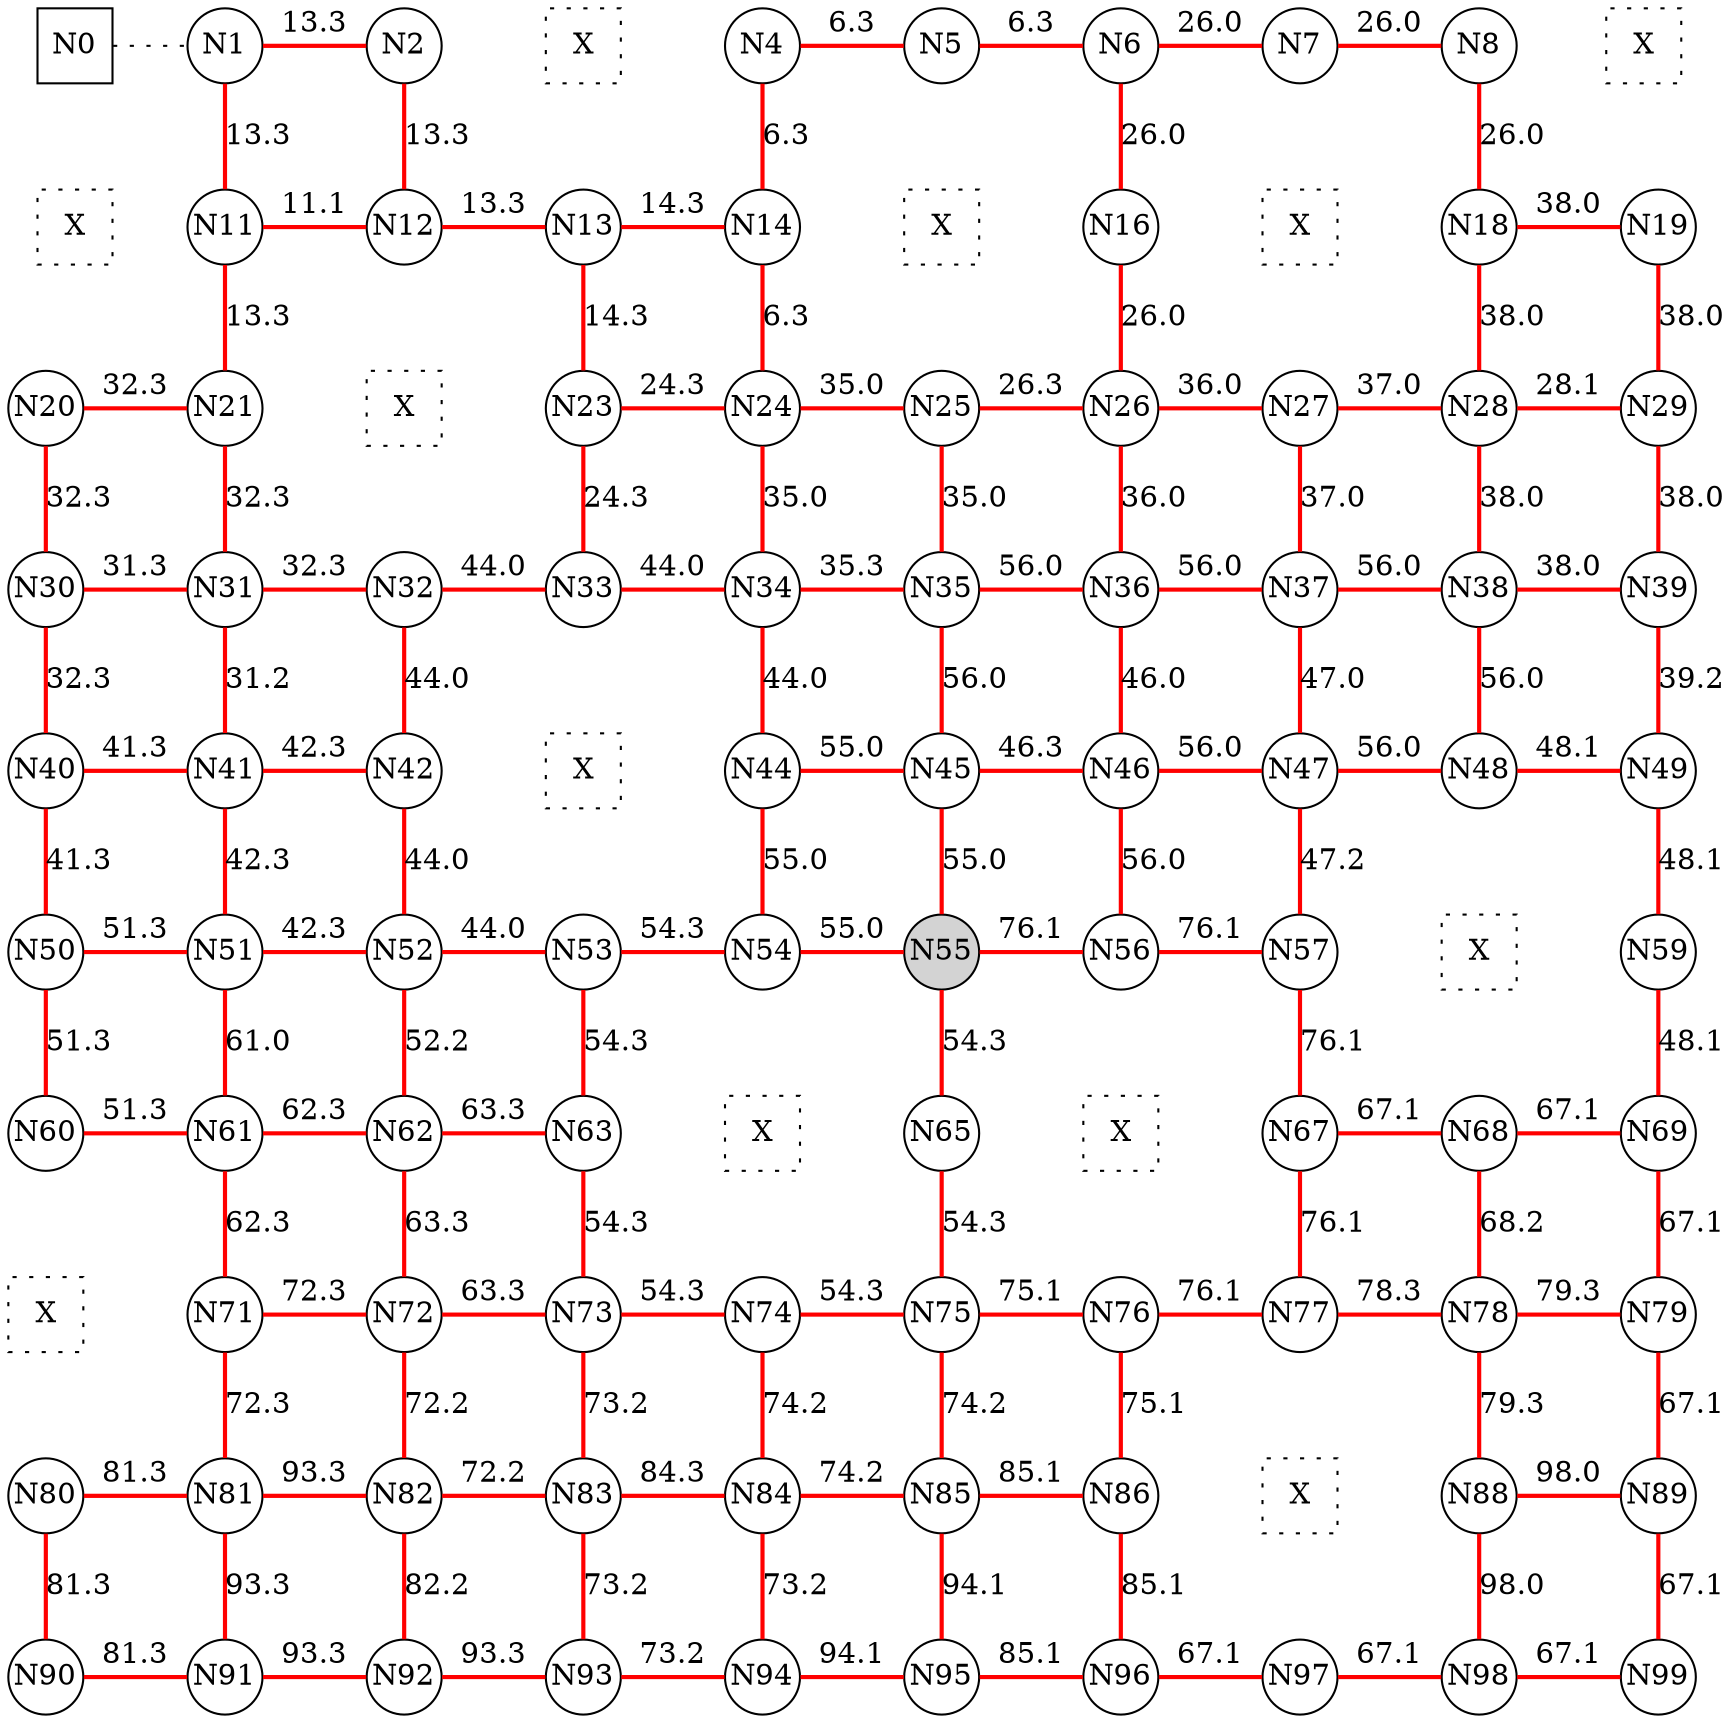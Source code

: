 
 digraph G { graph [layout=dot] 
 {rank=same; N0 [shape=square, fixedsize=true]; N1 [shape=circle, fixedsize=true]; N2 [shape=circle, fixedsize=true]; N3 [shape=square, style=dotted, fixedsize=true, label=X]; N4 [shape=circle, fixedsize=true]; N5 [shape=circle, fixedsize=true]; N6 [shape=circle, fixedsize=true]; N7 [shape=circle, fixedsize=true]; N8 [shape=circle, fixedsize=true]; N9 [shape=square, style=dotted, fixedsize=true, label=X];  }
 {rank=same; N10 [shape=square, style=dotted, fixedsize=true, label=X]; N11 [shape=circle, fixedsize=true]; N12 [shape=circle, fixedsize=true]; N13 [shape=circle, fixedsize=true]; N14 [shape=circle, fixedsize=true]; N15 [shape=square, style=dotted, fixedsize=true, label=X]; N16 [shape=circle, fixedsize=true]; N17 [shape=square, style=dotted, fixedsize=true, label=X]; N18 [shape=circle, fixedsize=true]; N19 [shape=circle, fixedsize=true];  }
 {rank=same; N20 [shape=circle, fixedsize=true]; N21 [shape=circle, fixedsize=true]; N22 [shape=square, style=dotted, fixedsize=true, label=X]; N23 [shape=circle, fixedsize=true]; N24 [shape=circle, fixedsize=true]; N25 [shape=circle, fixedsize=true]; N26 [shape=circle, fixedsize=true]; N27 [shape=circle, fixedsize=true]; N28 [shape=circle, fixedsize=true]; N29 [shape=circle, fixedsize=true];  }
 {rank=same; N30 [shape=circle, fixedsize=true]; N31 [shape=circle, fixedsize=true]; N32 [shape=circle, fixedsize=true]; N33 [shape=circle, fixedsize=true]; N34 [shape=circle, fixedsize=true]; N35 [shape=circle, fixedsize=true]; N36 [shape=circle, fixedsize=true]; N37 [shape=circle, fixedsize=true]; N38 [shape=circle, fixedsize=true]; N39 [shape=circle, fixedsize=true];  }
 {rank=same; N40 [shape=circle, fixedsize=true]; N41 [shape=circle, fixedsize=true]; N42 [shape=circle, fixedsize=true]; N43 [shape=square, style=dotted, fixedsize=true, label=X]; N44 [shape=circle, fixedsize=true]; N45 [shape=circle, fixedsize=true]; N46 [shape=circle, fixedsize=true]; N47 [shape=circle, fixedsize=true]; N48 [shape=circle, fixedsize=true]; N49 [shape=circle, fixedsize=true];  }
 {rank=same; N50 [shape=circle, fixedsize=true]; N51 [shape=circle, fixedsize=true]; N52 [shape=circle, fixedsize=true]; N53 [shape=circle, fixedsize=true]; N54 [shape=circle, fixedsize=true]; N55 [shape=circle, style=filled, fixedsize=true]; N56 [shape=circle, fixedsize=true]; N57 [shape=circle, fixedsize=true]; N58 [shape=square, style=dotted, fixedsize=true, label=X]; N59 [shape=circle, fixedsize=true];  }
 {rank=same; N60 [shape=circle, fixedsize=true]; N61 [shape=circle, fixedsize=true]; N62 [shape=circle, fixedsize=true]; N63 [shape=circle, fixedsize=true]; N64 [shape=square, style=dotted, fixedsize=true, label=X]; N65 [shape=circle, fixedsize=true]; N66 [shape=square, style=dotted, fixedsize=true, label=X]; N67 [shape=circle, fixedsize=true]; N68 [shape=circle, fixedsize=true]; N69 [shape=circle, fixedsize=true];  }
 {rank=same; N70 [shape=square, style=dotted, fixedsize=true, label=X]; N71 [shape=circle, fixedsize=true]; N72 [shape=circle, fixedsize=true]; N73 [shape=circle, fixedsize=true]; N74 [shape=circle, fixedsize=true]; N75 [shape=circle, fixedsize=true]; N76 [shape=circle, fixedsize=true]; N77 [shape=circle, fixedsize=true]; N78 [shape=circle, fixedsize=true]; N79 [shape=circle, fixedsize=true];  }
 {rank=same; N80 [shape=circle, fixedsize=true]; N81 [shape=circle, fixedsize=true]; N82 [shape=circle, fixedsize=true]; N83 [shape=circle, fixedsize=true]; N84 [shape=circle, fixedsize=true]; N85 [shape=circle, fixedsize=true]; N86 [shape=circle, fixedsize=true]; N87 [shape=square, style=dotted, fixedsize=true, label=X]; N88 [shape=circle, fixedsize=true]; N89 [shape=circle, fixedsize=true];  }
 {rank=same; N90 [shape=circle, fixedsize=true]; N91 [shape=circle, fixedsize=true]; N92 [shape=circle, fixedsize=true]; N93 [shape=circle, fixedsize=true]; N94 [shape=circle, fixedsize=true]; N95 [shape=circle, fixedsize=true]; N96 [shape=circle, fixedsize=true]; N97 [shape=circle, fixedsize=true]; N98 [shape=circle, fixedsize=true]; N99 [shape=circle, fixedsize=true];  }
N0->N1 [dir=none, style=dotted, label=""]
N1->N2 [dir=none, color=red, style=bold, label="13.3"]
N2->N3 [dir=none, style=invis, label=" "]
N3->N4 [dir=none, style=invis, label=" "]
N4->N5 [dir=none, color=red, style=bold, label="6.3"]
N5->N6 [dir=none, color=red, style=bold, label="6.3"]
N6->N7 [dir=none, color=red, style=bold, label="26.0"]
N7->N8 [dir=none, color=red, style=bold, label="26.0"]
N8->N9 [dir=none, style=invis, label=" "]
N10->N11 [dir=none, style=invis, label=" "]
N11->N12 [dir=none, color=red, style=bold, label="11.1"]
N12->N13 [dir=none, color=red, style=bold, label="13.3"]
N13->N14 [dir=none, color=red, style=bold, label="14.3"]
N14->N15 [dir=none, style=invis, label=" "]
N15->N16 [dir=none, style=invis, label=" "]
N16->N17 [dir=none, style=invis, label=" "]
N17->N18 [dir=none, style=invis, label=" "]
N18->N19 [dir=none, color=red, style=bold, label="38.0"]
N20->N21 [dir=none, color=red, style=bold, label="32.3"]
N21->N22 [dir=none, style=invis, label=" "]
N22->N23 [dir=none, style=invis, label=" "]
N23->N24 [dir=none, color=red, style=bold, label="24.3"]
N24->N25 [dir=none, color=red, style=bold, label="35.0"]
N25->N26 [dir=none, color=red, style=bold, label="26.3"]
N26->N27 [dir=none, color=red, style=bold, label="36.0"]
N27->N28 [dir=none, color=red, style=bold, label="37.0"]
N28->N29 [dir=none, color=red, style=bold, label="28.1"]
N30->N31 [dir=none, color=red, style=bold, label="31.3"]
N31->N32 [dir=none, color=red, style=bold, label="32.3"]
N32->N33 [dir=none, color=red, style=bold, label="44.0"]
N33->N34 [dir=none, color=red, style=bold, label="44.0"]
N34->N35 [dir=none, color=red, style=bold, label="35.3"]
N35->N36 [dir=none, color=red, style=bold, label="56.0"]
N36->N37 [dir=none, color=red, style=bold, label="56.0"]
N37->N38 [dir=none, color=red, style=bold, label="56.0"]
N38->N39 [dir=none, color=red, style=bold, label="38.0"]
N40->N41 [dir=none, color=red, style=bold, label="41.3"]
N41->N42 [dir=none, color=red, style=bold, label="42.3"]
N42->N43 [dir=none, style=invis, label=" "]
N43->N44 [dir=none, style=invis, label=" "]
N44->N45 [dir=none, color=red, style=bold, label="55.0"]
N45->N46 [dir=none, color=red, style=bold, label="46.3"]
N46->N47 [dir=none, color=red, style=bold, label="56.0"]
N47->N48 [dir=none, color=red, style=bold, label="56.0"]
N48->N49 [dir=none, color=red, style=bold, label="48.1"]
N50->N51 [dir=none, color=red, style=bold, label="51.3"]
N51->N52 [dir=none, color=red, style=bold, label="42.3"]
N52->N53 [dir=none, color=red, style=bold, label="44.0"]
N53->N54 [dir=none, color=red, style=bold, label="54.3"]
N54->N55 [dir=none, color=red, style=bold, label="55.0"]
N55->N56 [dir=none, color=red, style=bold, label="76.1"]
N56->N57 [dir=none, color=red, style=bold, label="76.1"]
N57->N58 [dir=none, style=invis, label=" "]
N58->N59 [dir=none, style=invis, label=" "]
N60->N61 [dir=none, color=red, style=bold, label="51.3"]
N61->N62 [dir=none, color=red, style=bold, label="62.3"]
N62->N63 [dir=none, color=red, style=bold, label="63.3"]
N63->N64 [dir=none, style=invis, label=" "]
N64->N65 [dir=none, style=invis, label=" "]
N65->N66 [dir=none, style=invis, label=" "]
N66->N67 [dir=none, style=invis, label=" "]
N67->N68 [dir=none, color=red, style=bold, label="67.1"]
N68->N69 [dir=none, color=red, style=bold, label="67.1"]
N70->N71 [dir=none, style=invis, label=" "]
N71->N72 [dir=none, color=red, style=bold, label="72.3"]
N72->N73 [dir=none, color=red, style=bold, label="63.3"]
N73->N74 [dir=none, color=red, style=bold, label="54.3"]
N74->N75 [dir=none, color=red, style=bold, label="54.3"]
N75->N76 [dir=none, color=red, style=bold, label="75.1"]
N76->N77 [dir=none, color=red, style=bold, label="76.1"]
N77->N78 [dir=none, color=red, style=bold, label="78.3"]
N78->N79 [dir=none, color=red, style=bold, label="79.3"]
N80->N81 [dir=none, color=red, style=bold, label="81.3"]
N81->N82 [dir=none, color=red, style=bold, label="93.3"]
N82->N83 [dir=none, color=red, style=bold, label="72.2"]
N83->N84 [dir=none, color=red, style=bold, label="84.3"]
N84->N85 [dir=none, color=red, style=bold, label="74.2"]
N85->N86 [dir=none, color=red, style=bold, label="85.1"]
N86->N87 [dir=none, style=invis, label=" "]
N87->N88 [dir=none, style=invis, label=" "]
N88->N89 [dir=none, color=red, style=bold, label="98.0"]
N90->N91 [dir=none, color=red, style=bold, label="81.3"]
N91->N92 [dir=none, color=red, style=bold, label="93.3"]
N92->N93 [dir=none, color=red, style=bold, label="93.3"]
N93->N94 [dir=none, color=red, style=bold, label="73.2"]
N94->N95 [dir=none, color=red, style=bold, label="94.1"]
N95->N96 [dir=none, color=red, style=bold, label="85.1"]
N96->N97 [dir=none, color=red, style=bold, label="67.1"]
N97->N98 [dir=none, color=red, style=bold, label="67.1"]
N98->N99 [dir=none, color=red, style=bold, label="67.1"]
N0->N10 [dir=none, style=invis, label=" "]
N10->N20 [dir=none, style=invis, label=" "]
N20->N30 [dir=none, color=red, style=bold, label="32.3"]
N30->N40 [dir=none, color=red, style=bold, label="32.3"]
N40->N50 [dir=none, color=red, style=bold, label="41.3"]
N50->N60 [dir=none, color=red, style=bold, label="51.3"]
N60->N70 [dir=none, style=invis, label=" "]
N70->N80 [dir=none, style=invis, label=" "]
N80->N90 [dir=none, color=red, style=bold, label="81.3"]
N1->N11 [dir=none, color=red, style=bold, label="13.3"]
N11->N21 [dir=none, color=red, style=bold, label="13.3"]
N21->N31 [dir=none, color=red, style=bold, label="32.3"]
N31->N41 [dir=none, color=red, style=bold, label="31.2"]
N41->N51 [dir=none, color=red, style=bold, label="42.3"]
N51->N61 [dir=none, color=red, style=bold, label="61.0"]
N61->N71 [dir=none, color=red, style=bold, label="62.3"]
N71->N81 [dir=none, color=red, style=bold, label="72.3"]
N81->N91 [dir=none, color=red, style=bold, label="93.3"]
N2->N12 [dir=none, color=red, style=bold, label="13.3"]
N12->N22 [dir=none, style=invis, label=" "]
N22->N32 [dir=none, style=invis, label=" "]
N32->N42 [dir=none, color=red, style=bold, label="44.0"]
N42->N52 [dir=none, color=red, style=bold, label="44.0"]
N52->N62 [dir=none, color=red, style=bold, label="52.2"]
N62->N72 [dir=none, color=red, style=bold, label="63.3"]
N72->N82 [dir=none, color=red, style=bold, label="72.2"]
N82->N92 [dir=none, color=red, style=bold, label="82.2"]
N3->N13 [dir=none, style=invis, label=" "]
N13->N23 [dir=none, color=red, style=bold, label="14.3"]
N23->N33 [dir=none, color=red, style=bold, label="24.3"]
N33->N43 [dir=none, style=invis, label=" "]
N43->N53 [dir=none, style=invis, label=" "]
N53->N63 [dir=none, color=red, style=bold, label="54.3"]
N63->N73 [dir=none, color=red, style=bold, label="54.3"]
N73->N83 [dir=none, color=red, style=bold, label="73.2"]
N83->N93 [dir=none, color=red, style=bold, label="73.2"]
N4->N14 [dir=none, color=red, style=bold, label="6.3"]
N14->N24 [dir=none, color=red, style=bold, label="6.3"]
N24->N34 [dir=none, color=red, style=bold, label="35.0"]
N34->N44 [dir=none, color=red, style=bold, label="44.0"]
N44->N54 [dir=none, color=red, style=bold, label="55.0"]
N54->N64 [dir=none, style=invis, label=" "]
N64->N74 [dir=none, style=invis, label=" "]
N74->N84 [dir=none, color=red, style=bold, label="74.2"]
N84->N94 [dir=none, color=red, style=bold, label="73.2"]
N5->N15 [dir=none, style=invis, label=" "]
N15->N25 [dir=none, style=invis, label=" "]
N25->N35 [dir=none, color=red, style=bold, label="35.0"]
N35->N45 [dir=none, color=red, style=bold, label="56.0"]
N45->N55 [dir=none, color=red, style=bold, label="55.0"]
N55->N65 [dir=none, color=red, style=bold, label="54.3"]
N65->N75 [dir=none, color=red, style=bold, label="54.3"]
N75->N85 [dir=none, color=red, style=bold, label="74.2"]
N85->N95 [dir=none, color=red, style=bold, label="94.1"]
N6->N16 [dir=none, color=red, style=bold, label="26.0"]
N16->N26 [dir=none, color=red, style=bold, label="26.0"]
N26->N36 [dir=none, color=red, style=bold, label="36.0"]
N36->N46 [dir=none, color=red, style=bold, label="46.0"]
N46->N56 [dir=none, color=red, style=bold, label="56.0"]
N56->N66 [dir=none, style=invis, label=" "]
N66->N76 [dir=none, style=invis, label=" "]
N76->N86 [dir=none, color=red, style=bold, label="75.1"]
N86->N96 [dir=none, color=red, style=bold, label="85.1"]
N7->N17 [dir=none, style=invis, label=" "]
N17->N27 [dir=none, style=invis, label=" "]
N27->N37 [dir=none, color=red, style=bold, label="37.0"]
N37->N47 [dir=none, color=red, style=bold, label="47.0"]
N47->N57 [dir=none, color=red, style=bold, label="47.2"]
N57->N67 [dir=none, color=red, style=bold, label="76.1"]
N67->N77 [dir=none, color=red, style=bold, label="76.1"]
N77->N87 [dir=none, style=invis, label=" "]
N87->N97 [dir=none, style=invis, label=" "]
N8->N18 [dir=none, color=red, style=bold, label="26.0"]
N18->N28 [dir=none, color=red, style=bold, label="38.0"]
N28->N38 [dir=none, color=red, style=bold, label="38.0"]
N38->N48 [dir=none, color=red, style=bold, label="56.0"]
N48->N58 [dir=none, style=invis, label=" "]
N58->N68 [dir=none, style=invis, label=" "]
N68->N78 [dir=none, color=red, style=bold, label="68.2"]
N78->N88 [dir=none, color=red, style=bold, label="79.3"]
N88->N98 [dir=none, color=red, style=bold, label="98.0"]
N9->N19 [dir=none, style=invis, label=" "]
N19->N29 [dir=none, color=red, style=bold, label="38.0"]
N29->N39 [dir=none, color=red, style=bold, label="38.0"]
N39->N49 [dir=none, color=red, style=bold, label="39.2"]
N49->N59 [dir=none, color=red, style=bold, label="48.1"]
N59->N69 [dir=none, color=red, style=bold, label="48.1"]
N69->N79 [dir=none, color=red, style=bold, label="67.1"]
N79->N89 [dir=none, color=red, style=bold, label="67.1"]
N89->N99 [dir=none, color=red, style=bold, label="67.1"]
 }